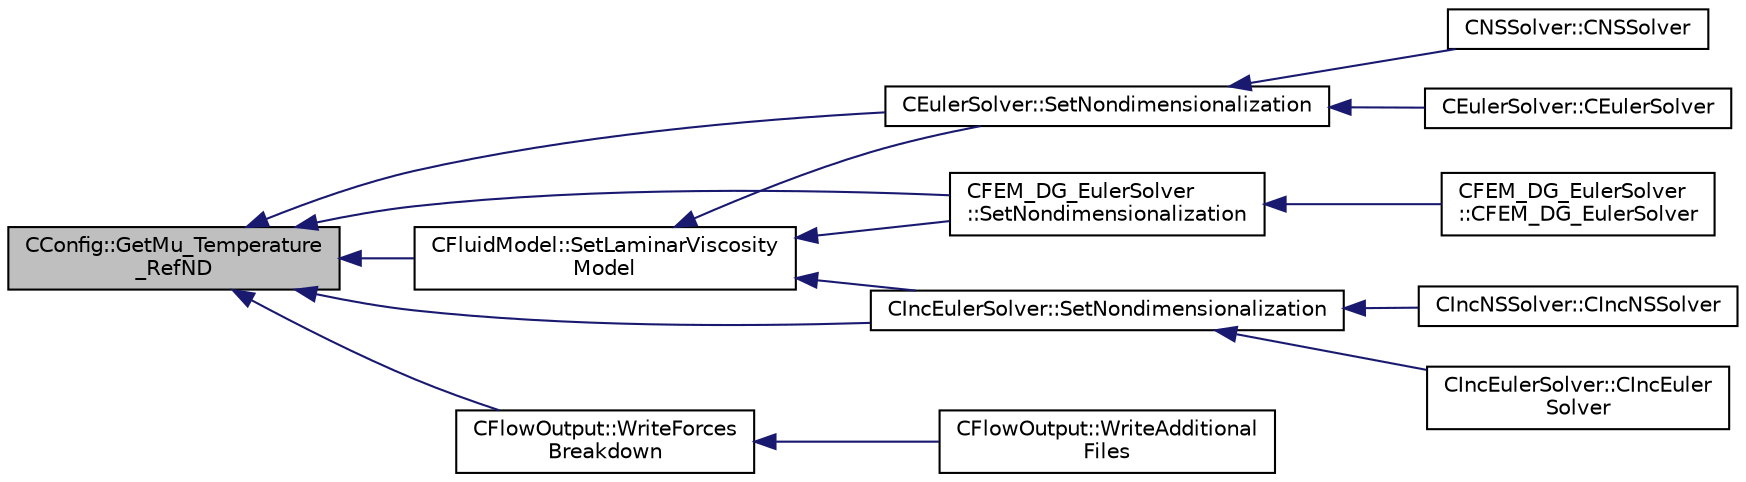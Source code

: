 digraph "CConfig::GetMu_Temperature_RefND"
{
  edge [fontname="Helvetica",fontsize="10",labelfontname="Helvetica",labelfontsize="10"];
  node [fontname="Helvetica",fontsize="10",shape=record];
  rankdir="LR";
  Node8077 [label="CConfig::GetMu_Temperature\l_RefND",height=0.2,width=0.4,color="black", fillcolor="grey75", style="filled", fontcolor="black"];
  Node8077 -> Node8078 [dir="back",color="midnightblue",fontsize="10",style="solid",fontname="Helvetica"];
  Node8078 [label="CFluidModel::SetLaminarViscosity\lModel",height=0.2,width=0.4,color="black", fillcolor="white", style="filled",URL="$class_c_fluid_model.html#ae5660a6bc666007eb80b491873d487d2",tooltip="Set viscosity model. "];
  Node8078 -> Node8079 [dir="back",color="midnightblue",fontsize="10",style="solid",fontname="Helvetica"];
  Node8079 [label="CEulerSolver::SetNondimensionalization",height=0.2,width=0.4,color="black", fillcolor="white", style="filled",URL="$class_c_euler_solver.html#a1c633d6e77fefb2e76308e2ba0af0c2c",tooltip="Set the solver nondimensionalization. "];
  Node8079 -> Node8080 [dir="back",color="midnightblue",fontsize="10",style="solid",fontname="Helvetica"];
  Node8080 [label="CEulerSolver::CEulerSolver",height=0.2,width=0.4,color="black", fillcolor="white", style="filled",URL="$class_c_euler_solver.html#ae1e74218b4e943111b100d7ddcbd4db9"];
  Node8079 -> Node8081 [dir="back",color="midnightblue",fontsize="10",style="solid",fontname="Helvetica"];
  Node8081 [label="CNSSolver::CNSSolver",height=0.2,width=0.4,color="black", fillcolor="white", style="filled",URL="$class_c_n_s_solver.html#a2a8ad49c42b4546696e631cf44b7788b"];
  Node8078 -> Node8082 [dir="back",color="midnightblue",fontsize="10",style="solid",fontname="Helvetica"];
  Node8082 [label="CFEM_DG_EulerSolver\l::SetNondimensionalization",height=0.2,width=0.4,color="black", fillcolor="white", style="filled",URL="$class_c_f_e_m___d_g___euler_solver.html#a31316dc2fe564329d9bb372961b10a3a",tooltip="Set the fluid solver nondimensionalization. "];
  Node8082 -> Node8083 [dir="back",color="midnightblue",fontsize="10",style="solid",fontname="Helvetica"];
  Node8083 [label="CFEM_DG_EulerSolver\l::CFEM_DG_EulerSolver",height=0.2,width=0.4,color="black", fillcolor="white", style="filled",URL="$class_c_f_e_m___d_g___euler_solver.html#a70d30ef9e7cd7620d54ec73f4b1ed28c"];
  Node8078 -> Node8084 [dir="back",color="midnightblue",fontsize="10",style="solid",fontname="Helvetica"];
  Node8084 [label="CIncEulerSolver::SetNondimensionalization",height=0.2,width=0.4,color="black", fillcolor="white", style="filled",URL="$class_c_inc_euler_solver.html#a2cffaa24417cb3803d36d38b3874d6d0",tooltip="Set the solver nondimensionalization. "];
  Node8084 -> Node8085 [dir="back",color="midnightblue",fontsize="10",style="solid",fontname="Helvetica"];
  Node8085 [label="CIncEulerSolver::CIncEuler\lSolver",height=0.2,width=0.4,color="black", fillcolor="white", style="filled",URL="$class_c_inc_euler_solver.html#a91f644b8f9a00215bac5bcd31dfc06d8"];
  Node8084 -> Node8086 [dir="back",color="midnightblue",fontsize="10",style="solid",fontname="Helvetica"];
  Node8086 [label="CIncNSSolver::CIncNSSolver",height=0.2,width=0.4,color="black", fillcolor="white", style="filled",URL="$class_c_inc_n_s_solver.html#a82152ac7e91fb1c5c073d98a1f08e2aa"];
  Node8077 -> Node8087 [dir="back",color="midnightblue",fontsize="10",style="solid",fontname="Helvetica"];
  Node8087 [label="CFlowOutput::WriteForces\lBreakdown",height=0.2,width=0.4,color="black", fillcolor="white", style="filled",URL="$class_c_flow_output.html#afacedef2006aa6fcf8c9a312b5f4430c",tooltip="Write the forces breakdown file. "];
  Node8087 -> Node8088 [dir="back",color="midnightblue",fontsize="10",style="solid",fontname="Helvetica"];
  Node8088 [label="CFlowOutput::WriteAdditional\lFiles",height=0.2,width=0.4,color="black", fillcolor="white", style="filled",URL="$class_c_flow_output.html#aaac3fb7b2575967b157c306065ab1ea8",tooltip="Write any additional files defined for the current solver. "];
  Node8077 -> Node8079 [dir="back",color="midnightblue",fontsize="10",style="solid",fontname="Helvetica"];
  Node8077 -> Node8082 [dir="back",color="midnightblue",fontsize="10",style="solid",fontname="Helvetica"];
  Node8077 -> Node8084 [dir="back",color="midnightblue",fontsize="10",style="solid",fontname="Helvetica"];
}
